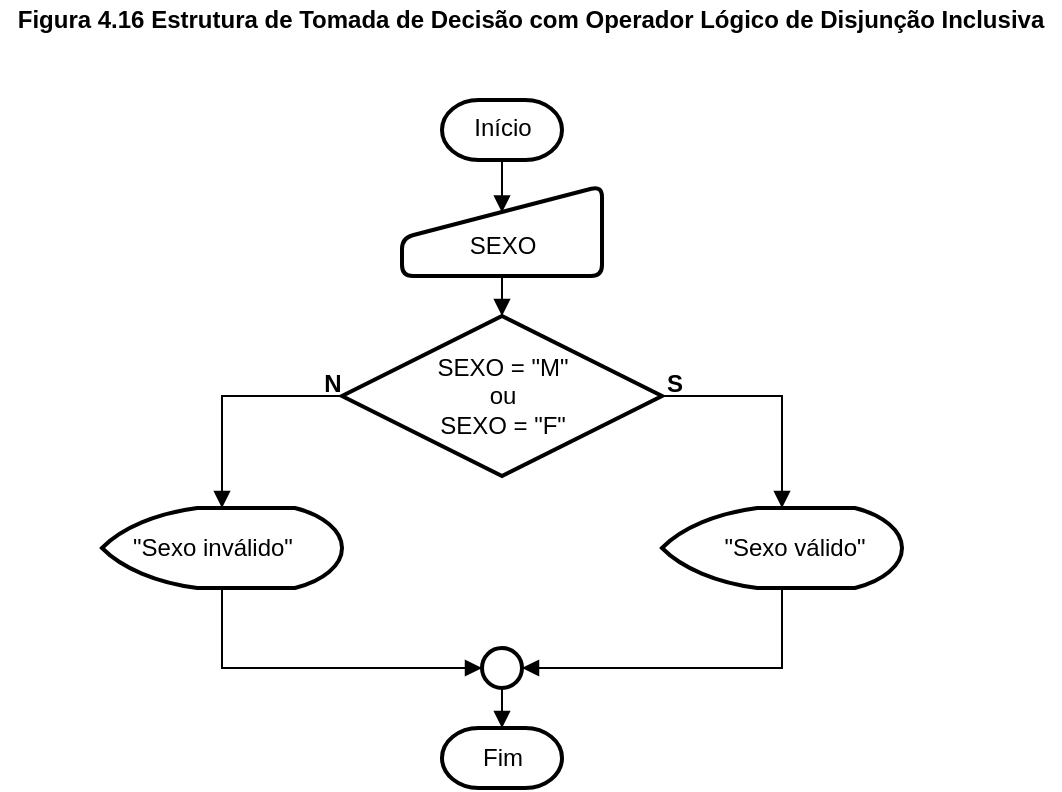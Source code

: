 <mxfile version="16.5.1" type="device"><diagram id="ovqG_4U4N4qH6jdNGae-" name="Página-1"><mxGraphModel dx="1128" dy="732" grid="1" gridSize="10" guides="1" tooltips="1" connect="1" arrows="1" fold="1" page="1" pageScale="1" pageWidth="827" pageHeight="1169" math="0" shadow="0"><root><mxCell id="0"/><mxCell id="1" parent="0"/><mxCell id="3L7FcKoKcMPUkNx8BDz6-1" value="&lt;b&gt;Figura 4.16 Estrutura de Tomada de Decisão com Operador Lógico de Disjunção Inclusiva&lt;/b&gt;" style="text;html=1;align=center;verticalAlign=middle;resizable=0;points=[];autosize=1;strokeColor=none;fillColor=none;" parent="1" vertex="1"><mxGeometry x="149" width="530" height="20" as="geometry"/></mxCell><mxCell id="Xhhg_qOvYAZhDzFBGaYS-7" value="" style="group" vertex="1" connectable="0" parent="1"><mxGeometry x="200" y="50" width="400" height="344" as="geometry"/></mxCell><mxCell id="3L7FcKoKcMPUkNx8BDz6-2" value="" style="strokeWidth=2;html=1;shape=mxgraph.flowchart.terminator;whiteSpace=wrap;" parent="Xhhg_qOvYAZhDzFBGaYS-7" vertex="1"><mxGeometry x="170" width="60" height="30" as="geometry"/></mxCell><mxCell id="3L7FcKoKcMPUkNx8BDz6-3" value="" style="html=1;strokeWidth=2;shape=manualInput;whiteSpace=wrap;rounded=1;size=26;arcSize=11;" parent="Xhhg_qOvYAZhDzFBGaYS-7" vertex="1"><mxGeometry x="150" y="43" width="100" height="45" as="geometry"/></mxCell><mxCell id="3L7FcKoKcMPUkNx8BDz6-20" style="edgeStyle=orthogonalEdgeStyle;rounded=0;orthogonalLoop=1;jettySize=auto;html=1;exitX=0.5;exitY=1;exitDx=0;exitDy=0;exitPerimeter=0;entryX=0.5;entryY=0.295;entryDx=0;entryDy=0;entryPerimeter=0;endArrow=block;endFill=1;" parent="Xhhg_qOvYAZhDzFBGaYS-7" source="3L7FcKoKcMPUkNx8BDz6-2" target="3L7FcKoKcMPUkNx8BDz6-3" edge="1"><mxGeometry relative="1" as="geometry"/></mxCell><mxCell id="3L7FcKoKcMPUkNx8BDz6-4" value="" style="rhombus;whiteSpace=wrap;html=1;strokeWidth=2;rounded=0;arcSize=11;" parent="Xhhg_qOvYAZhDzFBGaYS-7" vertex="1"><mxGeometry x="120" y="108" width="160" height="80" as="geometry"/></mxCell><mxCell id="3L7FcKoKcMPUkNx8BDz6-5" value="" style="edgeStyle=orthogonalEdgeStyle;rounded=0;orthogonalLoop=1;jettySize=auto;html=1;endArrow=block;endFill=1;" parent="Xhhg_qOvYAZhDzFBGaYS-7" source="3L7FcKoKcMPUkNx8BDz6-3" target="3L7FcKoKcMPUkNx8BDz6-4" edge="1"><mxGeometry relative="1" as="geometry"/></mxCell><mxCell id="3L7FcKoKcMPUkNx8BDz6-7" value="" style="strokeWidth=2;html=1;shape=mxgraph.flowchart.display;whiteSpace=wrap;rounded=0;" parent="Xhhg_qOvYAZhDzFBGaYS-7" vertex="1"><mxGeometry y="204" width="120" height="40" as="geometry"/></mxCell><mxCell id="3L7FcKoKcMPUkNx8BDz6-9" style="edgeStyle=orthogonalEdgeStyle;rounded=0;orthogonalLoop=1;jettySize=auto;html=1;exitX=0;exitY=0.5;exitDx=0;exitDy=0;entryX=0.5;entryY=0;entryDx=0;entryDy=0;entryPerimeter=0;endArrow=block;endFill=1;" parent="Xhhg_qOvYAZhDzFBGaYS-7" source="3L7FcKoKcMPUkNx8BDz6-4" target="3L7FcKoKcMPUkNx8BDz6-7" edge="1"><mxGeometry relative="1" as="geometry"/></mxCell><mxCell id="3L7FcKoKcMPUkNx8BDz6-8" value="" style="strokeWidth=2;html=1;shape=mxgraph.flowchart.display;whiteSpace=wrap;rounded=0;" parent="Xhhg_qOvYAZhDzFBGaYS-7" vertex="1"><mxGeometry x="280" y="204" width="120" height="40" as="geometry"/></mxCell><mxCell id="3L7FcKoKcMPUkNx8BDz6-10" style="edgeStyle=orthogonalEdgeStyle;rounded=0;orthogonalLoop=1;jettySize=auto;html=1;exitX=1;exitY=0.5;exitDx=0;exitDy=0;entryX=0.5;entryY=0;entryDx=0;entryDy=0;entryPerimeter=0;endArrow=block;endFill=1;" parent="Xhhg_qOvYAZhDzFBGaYS-7" source="3L7FcKoKcMPUkNx8BDz6-4" target="3L7FcKoKcMPUkNx8BDz6-8" edge="1"><mxGeometry relative="1" as="geometry"/></mxCell><mxCell id="3L7FcKoKcMPUkNx8BDz6-11" value="" style="strokeWidth=2;html=1;shape=mxgraph.flowchart.start_2;whiteSpace=wrap;rounded=0;" parent="Xhhg_qOvYAZhDzFBGaYS-7" vertex="1"><mxGeometry x="190" y="274" width="20" height="20" as="geometry"/></mxCell><mxCell id="3L7FcKoKcMPUkNx8BDz6-12" style="edgeStyle=orthogonalEdgeStyle;rounded=0;orthogonalLoop=1;jettySize=auto;html=1;exitX=0.5;exitY=1;exitDx=0;exitDy=0;exitPerimeter=0;entryX=0;entryY=0.5;entryDx=0;entryDy=0;entryPerimeter=0;endArrow=block;endFill=1;" parent="Xhhg_qOvYAZhDzFBGaYS-7" source="3L7FcKoKcMPUkNx8BDz6-7" target="3L7FcKoKcMPUkNx8BDz6-11" edge="1"><mxGeometry relative="1" as="geometry"/></mxCell><mxCell id="3L7FcKoKcMPUkNx8BDz6-13" style="edgeStyle=orthogonalEdgeStyle;rounded=0;orthogonalLoop=1;jettySize=auto;html=1;exitX=0.5;exitY=1;exitDx=0;exitDy=0;exitPerimeter=0;entryX=1;entryY=0.5;entryDx=0;entryDy=0;entryPerimeter=0;endArrow=block;endFill=1;" parent="Xhhg_qOvYAZhDzFBGaYS-7" source="3L7FcKoKcMPUkNx8BDz6-8" target="3L7FcKoKcMPUkNx8BDz6-11" edge="1"><mxGeometry relative="1" as="geometry"/></mxCell><mxCell id="3L7FcKoKcMPUkNx8BDz6-14" value="" style="strokeWidth=2;html=1;shape=mxgraph.flowchart.terminator;whiteSpace=wrap;" parent="Xhhg_qOvYAZhDzFBGaYS-7" vertex="1"><mxGeometry x="170" y="314" width="60" height="30" as="geometry"/></mxCell><mxCell id="3L7FcKoKcMPUkNx8BDz6-15" style="edgeStyle=orthogonalEdgeStyle;rounded=0;orthogonalLoop=1;jettySize=auto;html=1;exitX=0.5;exitY=1;exitDx=0;exitDy=0;exitPerimeter=0;entryX=0.5;entryY=0;entryDx=0;entryDy=0;entryPerimeter=0;endArrow=block;endFill=1;" parent="Xhhg_qOvYAZhDzFBGaYS-7" source="3L7FcKoKcMPUkNx8BDz6-11" target="3L7FcKoKcMPUkNx8BDz6-14" edge="1"><mxGeometry relative="1" as="geometry"/></mxCell><mxCell id="3L7FcKoKcMPUkNx8BDz6-16" value="Início" style="text;html=1;align=center;verticalAlign=middle;resizable=0;points=[];autosize=1;strokeColor=none;fillColor=none;" parent="Xhhg_qOvYAZhDzFBGaYS-7" vertex="1"><mxGeometry x="180" y="4" width="40" height="20" as="geometry"/></mxCell><mxCell id="3L7FcKoKcMPUkNx8BDz6-17" value="SEXO" style="text;html=1;align=center;verticalAlign=middle;resizable=0;points=[];autosize=1;strokeColor=none;fillColor=none;" parent="Xhhg_qOvYAZhDzFBGaYS-7" vertex="1"><mxGeometry x="175" y="63" width="50" height="20" as="geometry"/></mxCell><mxCell id="Xhhg_qOvYAZhDzFBGaYS-1" value="SEXO = &quot;M&quot;&lt;br&gt;ou&lt;br&gt;SEXO = &quot;F&quot;" style="text;html=1;align=center;verticalAlign=middle;resizable=0;points=[];autosize=1;strokeColor=none;fillColor=none;" vertex="1" parent="Xhhg_qOvYAZhDzFBGaYS-7"><mxGeometry x="160" y="123" width="80" height="50" as="geometry"/></mxCell><mxCell id="Xhhg_qOvYAZhDzFBGaYS-2" value="&lt;b&gt;S&lt;/b&gt;" style="text;html=1;align=center;verticalAlign=middle;resizable=0;points=[];autosize=1;strokeColor=none;fillColor=none;" vertex="1" parent="Xhhg_qOvYAZhDzFBGaYS-7"><mxGeometry x="276" y="132" width="20" height="20" as="geometry"/></mxCell><mxCell id="Xhhg_qOvYAZhDzFBGaYS-3" value="&lt;b&gt;N&lt;/b&gt;" style="text;html=1;align=center;verticalAlign=middle;resizable=0;points=[];autosize=1;strokeColor=none;fillColor=none;" vertex="1" parent="Xhhg_qOvYAZhDzFBGaYS-7"><mxGeometry x="105" y="132" width="20" height="20" as="geometry"/></mxCell><mxCell id="Xhhg_qOvYAZhDzFBGaYS-4" value="&quot;Sexo inválido&quot;" style="text;html=1;align=center;verticalAlign=middle;resizable=0;points=[];autosize=1;strokeColor=none;fillColor=none;" vertex="1" parent="Xhhg_qOvYAZhDzFBGaYS-7"><mxGeometry x="5" y="214" width="100" height="20" as="geometry"/></mxCell><mxCell id="Xhhg_qOvYAZhDzFBGaYS-5" value="&quot;Sexo válido&quot;" style="text;html=1;align=center;verticalAlign=middle;resizable=0;points=[];autosize=1;strokeColor=none;fillColor=none;" vertex="1" parent="Xhhg_qOvYAZhDzFBGaYS-7"><mxGeometry x="301" y="214" width="90" height="20" as="geometry"/></mxCell><mxCell id="Xhhg_qOvYAZhDzFBGaYS-6" value="Fim" style="text;html=1;align=center;verticalAlign=middle;resizable=0;points=[];autosize=1;strokeColor=none;fillColor=none;" vertex="1" parent="Xhhg_qOvYAZhDzFBGaYS-7"><mxGeometry x="180" y="319" width="40" height="20" as="geometry"/></mxCell></root></mxGraphModel></diagram></mxfile>